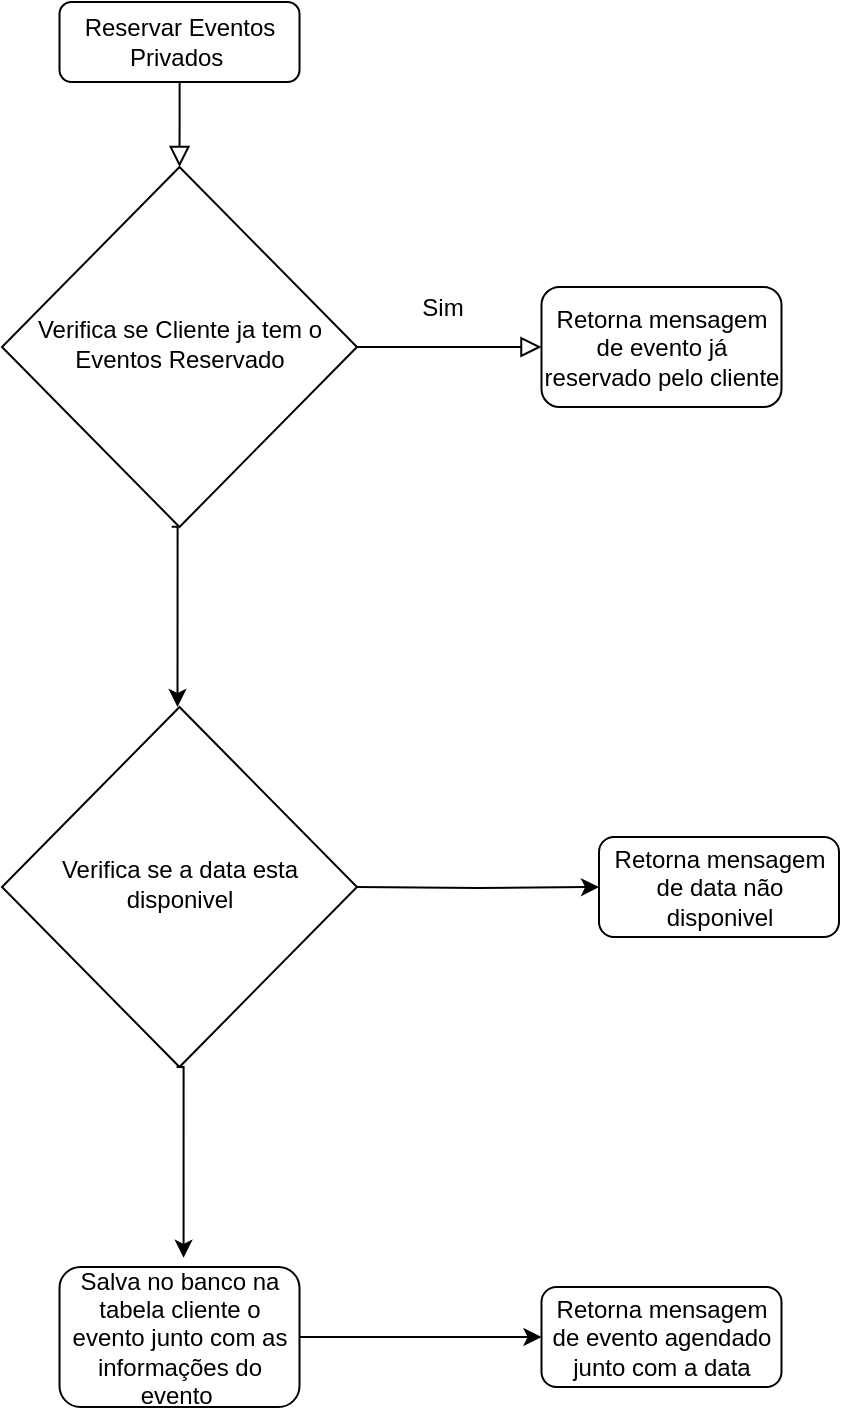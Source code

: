 <mxfile version="24.4.0" type="github">
  <diagram name="Página-1" id="A4hoCyjJwmYUPSM_4MsI">
    <mxGraphModel dx="-1588" dy="777" grid="1" gridSize="10" guides="1" tooltips="1" connect="1" arrows="1" fold="1" page="1" pageScale="1" pageWidth="827" pageHeight="1169" math="0" shadow="0">
      <root>
        <mxCell id="0" />
        <mxCell id="1" parent="0" />
        <mxCell id="VB0B3s56KQdeKdGJ07VU-1" value="" style="rounded=0;html=1;jettySize=auto;orthogonalLoop=1;fontSize=11;endArrow=block;endFill=0;endSize=8;strokeWidth=1;shadow=0;labelBackgroundColor=none;edgeStyle=orthogonalEdgeStyle;" edge="1" parent="1" source="VB0B3s56KQdeKdGJ07VU-2" target="VB0B3s56KQdeKdGJ07VU-5">
          <mxGeometry relative="1" as="geometry" />
        </mxCell>
        <mxCell id="VB0B3s56KQdeKdGJ07VU-2" value="Reservar Eventos Privados&amp;nbsp;" style="rounded=1;whiteSpace=wrap;html=1;fontSize=12;glass=0;strokeWidth=1;shadow=0;" vertex="1" parent="1">
          <mxGeometry x="3358.75" y="40" width="120" height="40" as="geometry" />
        </mxCell>
        <mxCell id="VB0B3s56KQdeKdGJ07VU-3" value="" style="edgeStyle=orthogonalEdgeStyle;rounded=0;html=1;jettySize=auto;orthogonalLoop=1;fontSize=11;endArrow=block;endFill=0;endSize=8;strokeWidth=1;shadow=0;labelBackgroundColor=none;entryX=0;entryY=0.5;entryDx=0;entryDy=0;" edge="1" parent="1" source="VB0B3s56KQdeKdGJ07VU-5" target="VB0B3s56KQdeKdGJ07VU-9">
          <mxGeometry y="10" relative="1" as="geometry">
            <mxPoint as="offset" />
            <mxPoint x="3799.75" y="207.5" as="targetPoint" />
          </mxGeometry>
        </mxCell>
        <mxCell id="VB0B3s56KQdeKdGJ07VU-4" style="edgeStyle=orthogonalEdgeStyle;rounded=0;orthogonalLoop=1;jettySize=auto;html=1;entryX=0.5;entryY=0;entryDx=0;entryDy=0;" edge="1" parent="1">
          <mxGeometry relative="1" as="geometry">
            <mxPoint x="3414.837" y="302.412" as="sourcePoint" />
            <mxPoint x="3417.75" y="392.5" as="targetPoint" />
            <Array as="points">
              <mxPoint x="3417.75" y="302.5" />
            </Array>
          </mxGeometry>
        </mxCell>
        <mxCell id="VB0B3s56KQdeKdGJ07VU-5" value="Verifica se Cliente ja tem o Eventos Reservado" style="rhombus;whiteSpace=wrap;html=1;shadow=0;fontFamily=Helvetica;fontSize=12;align=center;strokeWidth=1;spacing=6;spacingTop=-4;" vertex="1" parent="1">
          <mxGeometry x="3330" y="122.5" width="177.5" height="180" as="geometry" />
        </mxCell>
        <mxCell id="VB0B3s56KQdeKdGJ07VU-6" style="edgeStyle=orthogonalEdgeStyle;rounded=0;orthogonalLoop=1;jettySize=auto;html=1;entryX=0;entryY=0.5;entryDx=0;entryDy=0;" edge="1" parent="1" source="VB0B3s56KQdeKdGJ07VU-7" target="VB0B3s56KQdeKdGJ07VU-10">
          <mxGeometry relative="1" as="geometry" />
        </mxCell>
        <mxCell id="VB0B3s56KQdeKdGJ07VU-7" value="Salva no banco na tabela cliente o evento junto com as informações do evento&amp;nbsp;" style="rounded=1;whiteSpace=wrap;html=1;fontSize=12;glass=0;strokeWidth=1;shadow=0;" vertex="1" parent="1">
          <mxGeometry x="3358.75" y="672.5" width="120" height="70" as="geometry" />
        </mxCell>
        <mxCell id="VB0B3s56KQdeKdGJ07VU-8" value="Sim" style="text;html=1;align=center;verticalAlign=middle;resizable=0;points=[];autosize=1;strokeColor=none;fillColor=none;" vertex="1" parent="1">
          <mxGeometry x="3529.75" y="177.5" width="40" height="30" as="geometry" />
        </mxCell>
        <mxCell id="VB0B3s56KQdeKdGJ07VU-9" value="Retorna mensagem de evento já reservado pelo cliente" style="rounded=1;whiteSpace=wrap;html=1;fontSize=12;glass=0;strokeWidth=1;shadow=0;" vertex="1" parent="1">
          <mxGeometry x="3599.75" y="182.5" width="120" height="60" as="geometry" />
        </mxCell>
        <mxCell id="VB0B3s56KQdeKdGJ07VU-10" value="Retorna mensagem de evento agendado junto com a data" style="rounded=1;whiteSpace=wrap;html=1;fontSize=12;glass=0;strokeWidth=1;shadow=0;" vertex="1" parent="1">
          <mxGeometry x="3599.75" y="682.5" width="120" height="50" as="geometry" />
        </mxCell>
        <mxCell id="VB0B3s56KQdeKdGJ07VU-11" value="Verifica se a data esta disponivel" style="rhombus;whiteSpace=wrap;html=1;shadow=0;fontFamily=Helvetica;fontSize=12;align=center;strokeWidth=1;spacing=6;spacingTop=-4;" vertex="1" parent="1">
          <mxGeometry x="3330" y="392.5" width="177.5" height="180" as="geometry" />
        </mxCell>
        <mxCell id="VB0B3s56KQdeKdGJ07VU-12" style="edgeStyle=orthogonalEdgeStyle;rounded=0;orthogonalLoop=1;jettySize=auto;html=1;entryX=0.517;entryY=-0.066;entryDx=0;entryDy=0;entryPerimeter=0;" edge="1" parent="1" target="VB0B3s56KQdeKdGJ07VU-7">
          <mxGeometry relative="1" as="geometry">
            <mxPoint x="3417.297" y="572.502" as="sourcePoint" />
            <mxPoint x="3420.21" y="662.59" as="targetPoint" />
            <Array as="points">
              <mxPoint x="3420.75" y="572.5" />
            </Array>
          </mxGeometry>
        </mxCell>
        <mxCell id="VB0B3s56KQdeKdGJ07VU-13" style="edgeStyle=orthogonalEdgeStyle;rounded=0;orthogonalLoop=1;jettySize=auto;html=1;entryX=0;entryY=0.5;entryDx=0;entryDy=0;" edge="1" parent="1" target="VB0B3s56KQdeKdGJ07VU-14">
          <mxGeometry relative="1" as="geometry">
            <mxPoint x="3507.5" y="482.5" as="sourcePoint" />
          </mxGeometry>
        </mxCell>
        <mxCell id="VB0B3s56KQdeKdGJ07VU-14" value="Retorna mensagem de data não disponivel" style="rounded=1;whiteSpace=wrap;html=1;fontSize=12;glass=0;strokeWidth=1;shadow=0;" vertex="1" parent="1">
          <mxGeometry x="3628.5" y="457.5" width="120" height="50" as="geometry" />
        </mxCell>
      </root>
    </mxGraphModel>
  </diagram>
</mxfile>
